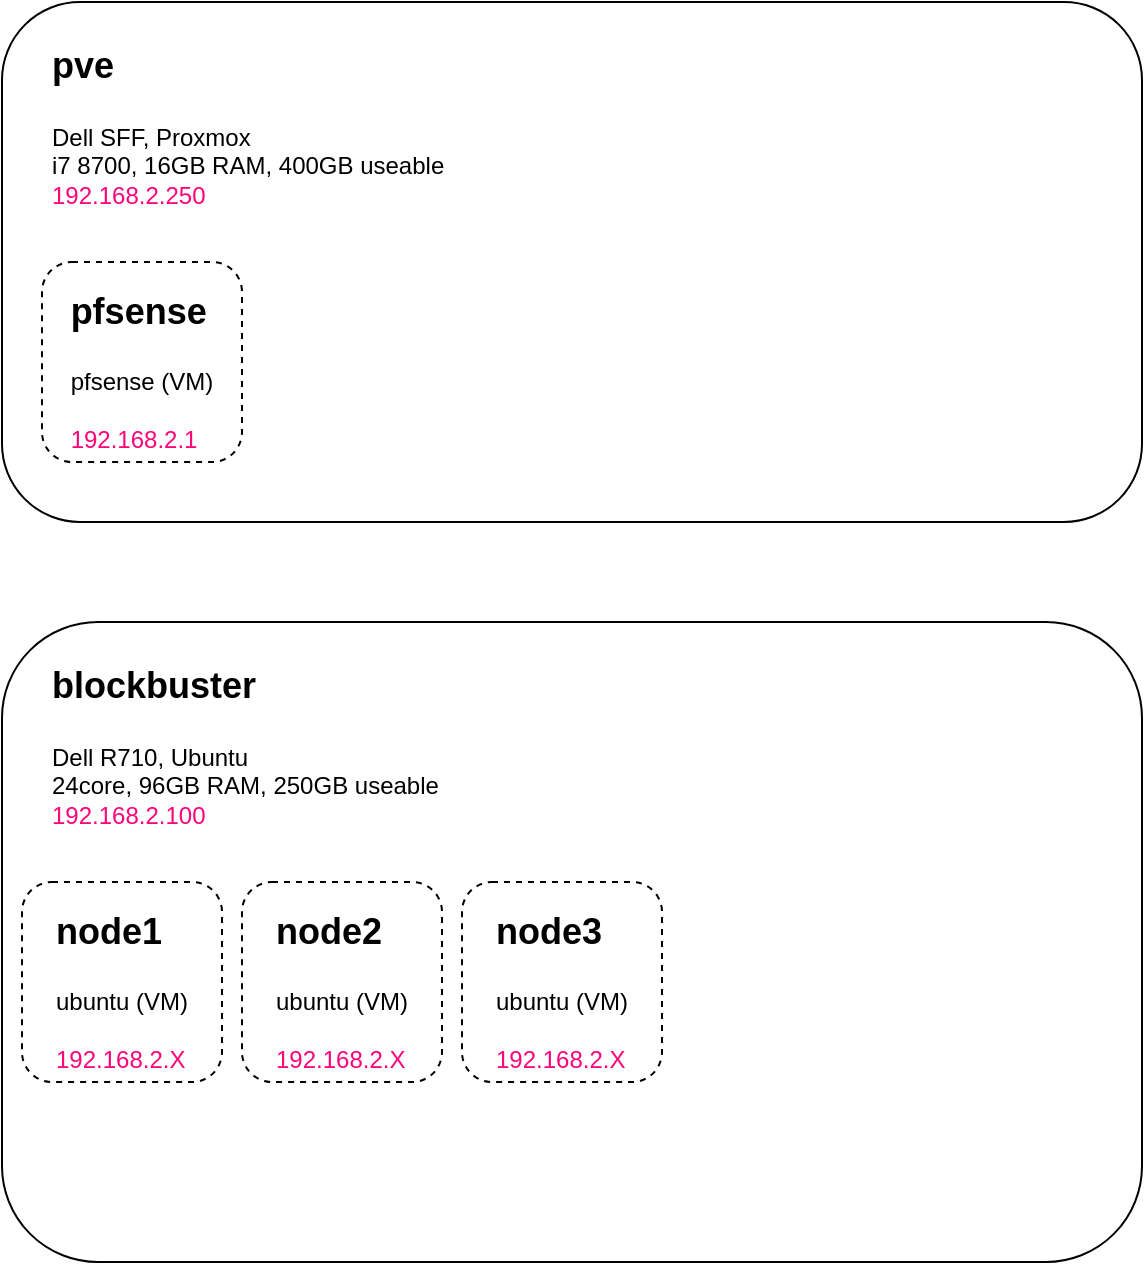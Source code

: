 <mxfile version="14.6.13" type="device" pages="2"><diagram id="9-wUwKaN3_p-IKh8bNDA" name="Infra"><mxGraphModel dx="1346" dy="1020" grid="1" gridSize="10" guides="1" tooltips="1" connect="1" arrows="1" fold="1" page="1" pageScale="1" pageWidth="1100" pageHeight="850" math="0" shadow="0"><root><mxCell id="0"/><mxCell id="1" parent="0"/><mxCell id="VhzEdMz9kFUYgAWa2oW3-2" value="" style="whiteSpace=wrap;html=1;align=left;shadow=0;sketch=0;glass=0;rounded=1;" parent="1" vertex="1"><mxGeometry x="310" y="70" width="570" height="260" as="geometry"/></mxCell><mxCell id="VhzEdMz9kFUYgAWa2oW3-4" value="&lt;h1&gt;&lt;font style=&quot;font-size: 18px&quot;&gt;pve&lt;/font&gt;&lt;/h1&gt;&lt;p&gt;Dell SFF, Proxmox&lt;br&gt;i7 8700, 16GB RAM, 400GB useable&lt;br&gt;&lt;font color=&quot;#ff0378&quot;&gt;192.168.2.250&lt;/font&gt;&lt;/p&gt;" style="text;html=1;strokeColor=none;fillColor=none;spacing=5;spacingTop=-20;whiteSpace=wrap;overflow=hidden;rounded=0;shadow=0;glass=0;sketch=0;" parent="1" vertex="1"><mxGeometry x="330" y="80" width="250" height="120" as="geometry"/></mxCell><mxCell id="VhzEdMz9kFUYgAWa2oW3-5" value="&lt;h1 style=&quot;text-align: left&quot;&gt;&lt;font style=&quot;font-size: 18px&quot;&gt;pfsense&lt;/font&gt;&lt;/h1&gt;&lt;p style=&quot;text-align: left&quot;&gt;pfsense (VM)&lt;br&gt;&lt;br&gt;&lt;font color=&quot;#ff0378&quot;&gt;192.168.2.1&lt;/font&gt;&lt;/p&gt;" style="rounded=1;whiteSpace=wrap;html=1;shadow=0;glass=0;sketch=0;fillColor=none;dashed=1;" parent="1" vertex="1"><mxGeometry x="330" y="200" width="100" height="100" as="geometry"/></mxCell><mxCell id="VhzEdMz9kFUYgAWa2oW3-8" value="" style="whiteSpace=wrap;html=1;align=left;shadow=0;sketch=0;glass=0;rounded=1;" parent="1" vertex="1"><mxGeometry x="310" y="380" width="570" height="320" as="geometry"/></mxCell><mxCell id="VhzEdMz9kFUYgAWa2oW3-9" value="&lt;h1&gt;&lt;font style=&quot;font-size: 18px&quot;&gt;blockbuster&lt;/font&gt;&lt;/h1&gt;&lt;p&gt;Dell R710, Ubuntu&lt;br&gt;24core, 96GB RAM, 250GB useable&lt;br&gt;&lt;font color=&quot;#ff0378&quot;&gt;192.168.2.100&lt;/font&gt;&lt;/p&gt;" style="text;html=1;strokeColor=none;fillColor=none;spacing=5;spacingTop=-20;whiteSpace=wrap;overflow=hidden;rounded=0;shadow=0;glass=0;sketch=0;" parent="1" vertex="1"><mxGeometry x="330" y="390" width="250" height="120" as="geometry"/></mxCell><mxCell id="VhzEdMz9kFUYgAWa2oW3-10" value="&lt;h1 style=&quot;text-align: left&quot;&gt;&lt;font style=&quot;font-size: 18px&quot;&gt;node1&lt;/font&gt;&lt;/h1&gt;&lt;p style=&quot;text-align: left&quot;&gt;ubuntu (VM)&lt;br&gt;&lt;br&gt;&lt;font color=&quot;#ff0378&quot;&gt;192.168.2.X&lt;/font&gt;&lt;/p&gt;" style="rounded=1;whiteSpace=wrap;html=1;shadow=0;glass=0;sketch=0;fillColor=none;dashed=1;" parent="1" vertex="1"><mxGeometry x="320" y="510" width="100" height="100" as="geometry"/></mxCell><mxCell id="VhzEdMz9kFUYgAWa2oW3-11" value="&lt;h1 style=&quot;text-align: left&quot;&gt;&lt;font style=&quot;font-size: 18px&quot;&gt;node2&lt;/font&gt;&lt;/h1&gt;&lt;p style=&quot;text-align: left&quot;&gt;ubuntu (VM)&lt;br&gt;&lt;br&gt;&lt;font color=&quot;#ff0378&quot;&gt;192.168.2.X&lt;/font&gt;&lt;/p&gt;" style="rounded=1;whiteSpace=wrap;html=1;shadow=0;glass=0;sketch=0;fillColor=none;dashed=1;" parent="1" vertex="1"><mxGeometry x="430" y="510" width="100" height="100" as="geometry"/></mxCell><mxCell id="VhzEdMz9kFUYgAWa2oW3-12" value="&lt;h1 style=&quot;text-align: left&quot;&gt;&lt;font style=&quot;font-size: 18px&quot;&gt;node3&lt;/font&gt;&lt;/h1&gt;&lt;p style=&quot;text-align: left&quot;&gt;ubuntu (VM)&lt;br&gt;&lt;br&gt;&lt;font color=&quot;#ff0378&quot;&gt;192.168.2.X&lt;/font&gt;&lt;/p&gt;" style="rounded=1;whiteSpace=wrap;html=1;shadow=0;glass=0;sketch=0;fillColor=none;dashed=1;" parent="1" vertex="1"><mxGeometry x="540" y="510" width="100" height="100" as="geometry"/></mxCell></root></mxGraphModel></diagram><diagram id="BXFbgPt-VrVqH3-S0f8J" name="Network"><mxGraphModel dx="1106" dy="1020" grid="1" gridSize="10" guides="1" tooltips="1" connect="1" arrows="1" fold="1" page="1" pageScale="1" pageWidth="1100" pageHeight="850" math="0" shadow="0"><root><mxCell id="uTnq-NL-n6n7YYTg-Eo1-0"/><mxCell id="uTnq-NL-n6n7YYTg-Eo1-1" parent="uTnq-NL-n6n7YYTg-Eo1-0"/><mxCell id="93xysKe2PmfplHcPlSmQ-3" value="" style="endArrow=none;html=1;entryX=0.5;entryY=1;entryDx=0;entryDy=0;strokeWidth=3;" edge="1" parent="uTnq-NL-n6n7YYTg-Eo1-1" source="93xysKe2PmfplHcPlSmQ-2" target="atVWy7lqmYGqplp5J9hH-0"><mxGeometry width="50" height="50" relative="1" as="geometry"><mxPoint x="520" y="460" as="sourcePoint"/><mxPoint x="570" y="410" as="targetPoint"/></mxGeometry></mxCell><mxCell id="atVWy7lqmYGqplp5J9hH-2" value="" style="endArrow=none;html=1;strokeWidth=2;entryX=0.55;entryY=0.95;entryDx=0;entryDy=0;entryPerimeter=0;fillColor=#fff2cc;strokeColor=#FF9203;" edge="1" parent="uTnq-NL-n6n7YYTg-Eo1-1" target="atVWy7lqmYGqplp5J9hH-1"><mxGeometry width="50" height="50" relative="1" as="geometry"><mxPoint x="260" y="290" as="sourcePoint"/><mxPoint x="90" y="150" as="targetPoint"/><Array as="points"><mxPoint x="76" y="290"/></Array></mxGeometry></mxCell><mxCell id="atVWy7lqmYGqplp5J9hH-3" value="&lt;b&gt;Fibre&lt;/b&gt;" style="edgeLabel;html=1;align=center;verticalAlign=middle;resizable=0;points=[];" vertex="1" connectable="0" parent="atVWy7lqmYGqplp5J9hH-2"><mxGeometry x="-0.623" y="-2" relative="1" as="geometry"><mxPoint as="offset"/></mxGeometry></mxCell><mxCell id="93xysKe2PmfplHcPlSmQ-9" value="" style="group" vertex="1" connectable="0" parent="uTnq-NL-n6n7YYTg-Eo1-1"><mxGeometry x="256" y="90" width="579" height="275" as="geometry"/></mxCell><mxCell id="atVWy7lqmYGqplp5J9hH-0" value="" style="whiteSpace=wrap;html=1;align=left;shadow=0;sketch=0;glass=0;rounded=1;" vertex="1" parent="93xysKe2PmfplHcPlSmQ-9"><mxGeometry x="9" width="570" height="260" as="geometry"/></mxCell><mxCell id="93xysKe2PmfplHcPlSmQ-0" value="&lt;h1&gt;&lt;font style=&quot;font-size: 18px&quot;&gt;pve&lt;/font&gt;&lt;/h1&gt;&lt;p&gt;&lt;font color=&quot;#ff0378&quot;&gt;192.168.2.250&lt;/font&gt;&lt;/p&gt;" style="text;html=1;strokeColor=none;fillColor=none;spacing=5;spacingTop=-20;whiteSpace=wrap;overflow=hidden;rounded=0;shadow=0;glass=0;sketch=0;" vertex="1" parent="93xysKe2PmfplHcPlSmQ-9"><mxGeometry x="34" width="250" height="120" as="geometry"/></mxCell><mxCell id="93xysKe2PmfplHcPlSmQ-5" value="" style="rhombus;whiteSpace=wrap;html=1;strokeColor=#d79b00;fillColor=#ffe6cc;" vertex="1" parent="93xysKe2PmfplHcPlSmQ-9"><mxGeometry y="187" width="20" height="25" as="geometry"/></mxCell><mxCell id="93xysKe2PmfplHcPlSmQ-12" value="" style="rhombus;whiteSpace=wrap;html=1;strokeColor=#666666;fillColor=#f5f5f5;fontColor=#333333;" vertex="1" parent="93xysKe2PmfplHcPlSmQ-9"><mxGeometry x="284" y="250" width="20" height="25" as="geometry"/></mxCell><mxCell id="EP5gQum9JdiVS9T1ixnB-0" value="&lt;h1&gt;&lt;font style=&quot;font-size: 18px&quot;&gt;pfsense&lt;/font&gt;&lt;/h1&gt;&lt;p&gt;pfsense (VM)&lt;br&gt;&lt;span style=&quot;color: rgb(255 , 3 , 120)&quot;&gt;192.168.2.1&lt;/span&gt;&lt;br&gt;&lt;/p&gt;" style="rounded=1;whiteSpace=wrap;html=1;shadow=0;glass=0;sketch=0;fillColor=none;dashed=1;align=left;" vertex="1" parent="uTnq-NL-n6n7YYTg-Eo1-1"><mxGeometry x="330" y="160" width="490" height="170" as="geometry"/></mxCell><mxCell id="atVWy7lqmYGqplp5J9hH-1" value="&lt;font style=&quot;font-size: 21px&quot;&gt;&lt;b&gt;Bell&lt;/b&gt;&lt;/font&gt;" style="ellipse;shape=cloud;whiteSpace=wrap;html=1;gradientDirection=north;fillColor=#0F86FC;gradientColor=#0F86FC;strokeColor=#0073BF;" vertex="1" parent="uTnq-NL-n6n7YYTg-Eo1-1"><mxGeometry x="10" y="20" width="120" height="80" as="geometry"/></mxCell><mxCell id="93xysKe2PmfplHcPlSmQ-1" value="&lt;h1&gt;&lt;font style=&quot;font-weight: normal ; font-size: 12px&quot;&gt;vlan35: ppoe0 - dynamic_ip&lt;br&gt;vlan36: dhcp - dynamic_ip&lt;br&gt;lan: static - 192.168.2.1&lt;br&gt;&lt;br&gt;&lt;/font&gt;&lt;/h1&gt;" style="text;html=1;strokeColor=none;fillColor=none;spacing=5;spacingTop=-20;whiteSpace=wrap;overflow=hidden;rounded=0;shadow=0;glass=0;sketch=0;" vertex="1" parent="uTnq-NL-n6n7YYTg-Eo1-1"><mxGeometry x="410" y="185" width="390" height="120" as="geometry"/></mxCell><mxCell id="93xysKe2PmfplHcPlSmQ-2" value="&lt;b&gt;SW&lt;/b&gt;" style="whiteSpace=wrap;html=1;align=left;shadow=0;sketch=0;glass=0;rounded=1;" vertex="1" parent="uTnq-NL-n6n7YYTg-Eo1-1"><mxGeometry x="265" y="450" width="570" height="70" as="geometry"/></mxCell><mxCell id="93xysKe2PmfplHcPlSmQ-4" value="1G Symetrical" style="text;html=1;align=center;verticalAlign=middle;resizable=0;points=[];autosize=1;strokeColor=none;" vertex="1" parent="uTnq-NL-n6n7YYTg-Eo1-1"><mxGeometry x="100" y="260" width="90" height="20" as="geometry"/></mxCell><mxCell id="atVWy7lqmYGqplp5J9hH-8" value="" style="shape=link;html=1;" edge="1" parent="uTnq-NL-n6n7YYTg-Eo1-1"><mxGeometry width="100" relative="1" as="geometry"><mxPoint x="265" y="290" as="sourcePoint"/><mxPoint x="330" y="290" as="targetPoint"/></mxGeometry></mxCell><mxCell id="93xysKe2PmfplHcPlSmQ-10" value="35, 36" style="edgeLabel;html=1;align=center;verticalAlign=middle;resizable=0;points=[];" vertex="1" connectable="0" parent="atVWy7lqmYGqplp5J9hH-8"><mxGeometry x="-0.354" y="-1" relative="1" as="geometry"><mxPoint x="14" y="-1" as="offset"/></mxGeometry></mxCell><mxCell id="93xysKe2PmfplHcPlSmQ-11" value="" style="rhombus;whiteSpace=wrap;html=1;strokeColor=#666666;fillColor=#f5f5f5;fontColor=#333333;" vertex="1" parent="uTnq-NL-n6n7YYTg-Eo1-1"><mxGeometry x="540" y="440" width="20" height="25" as="geometry"/></mxCell></root></mxGraphModel></diagram></mxfile>